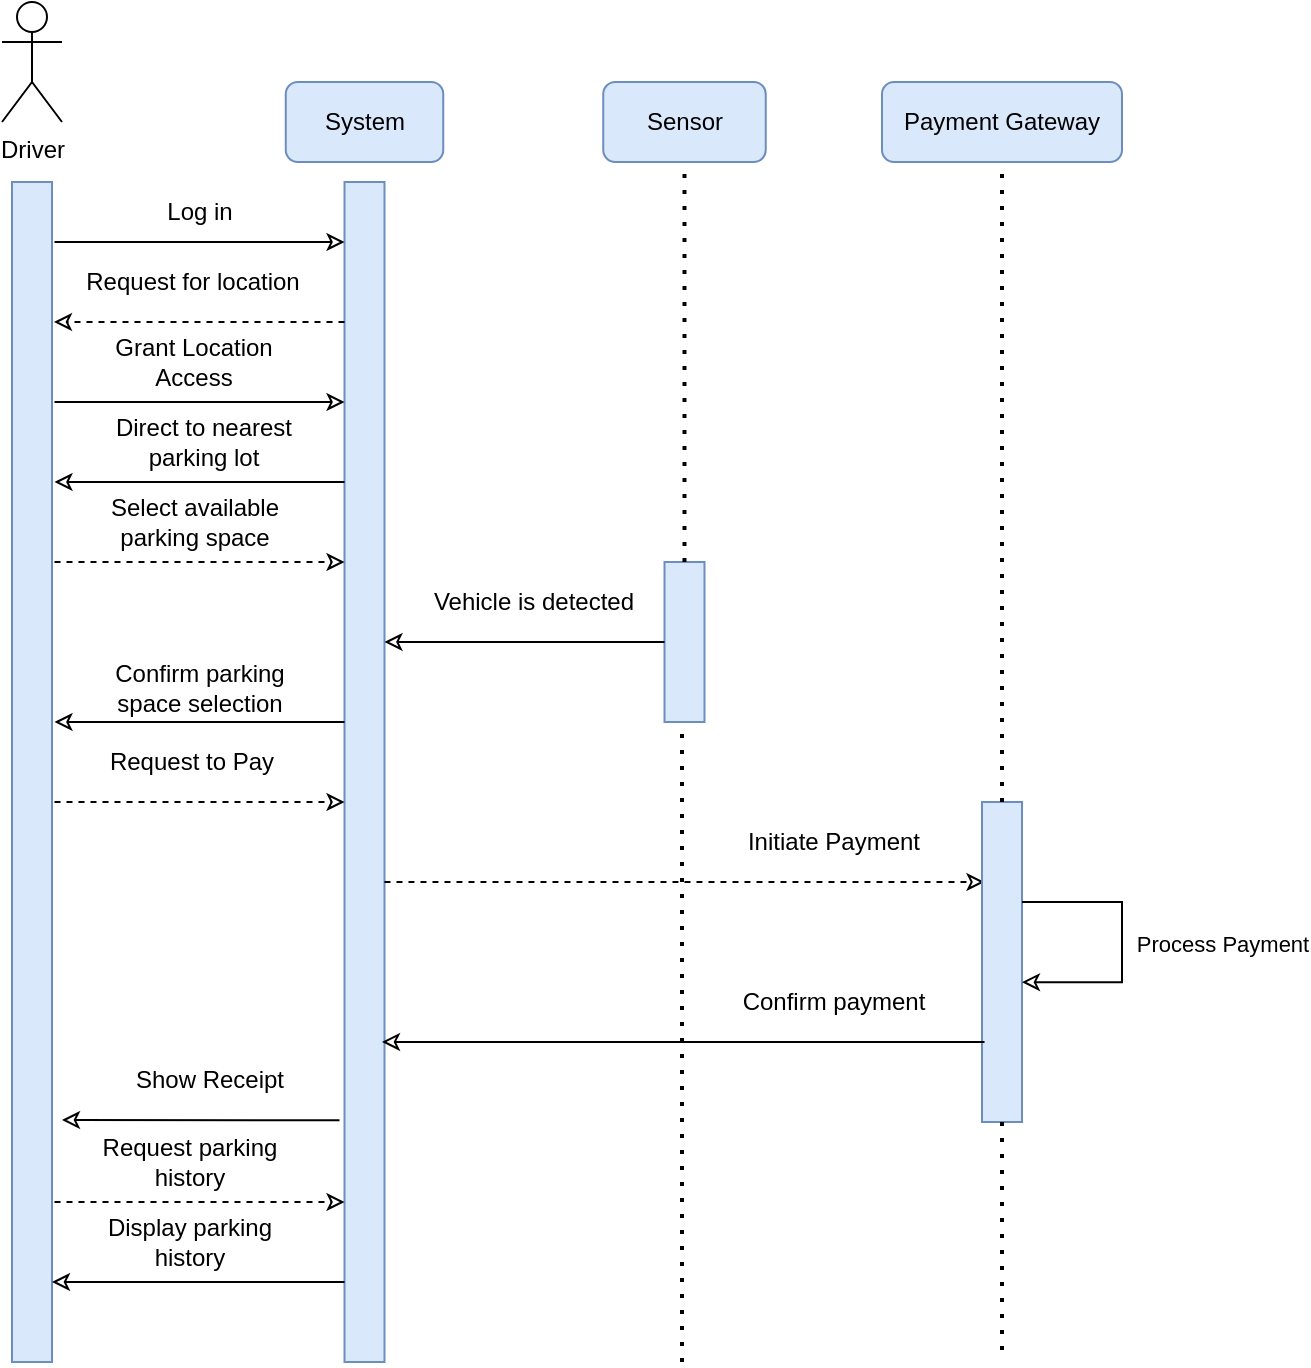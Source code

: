 <mxfile version="24.4.8" type="device">
  <diagram name="Page-1" id="memI8j1hN3fhaQ7Ew3Yc">
    <mxGraphModel dx="901" dy="527" grid="1" gridSize="10" guides="1" tooltips="1" connect="1" arrows="1" fold="1" page="1" pageScale="1" pageWidth="850" pageHeight="1100" math="0" shadow="0">
      <root>
        <mxCell id="0" />
        <mxCell id="1" parent="0" />
        <mxCell id="BC3UzYCGu2y5xeY3f77q-1" value="Driver" style="shape=umlActor;verticalLabelPosition=bottom;verticalAlign=top;html=1;outlineConnect=0;" parent="1" vertex="1">
          <mxGeometry x="80" y="40" width="30" height="60" as="geometry" />
        </mxCell>
        <mxCell id="BC3UzYCGu2y5xeY3f77q-2" value="" style="html=1;points=[[0,0,0,0,5],[0,1,0,0,-5],[1,0,0,0,5],[1,1,0,0,-5]];perimeter=orthogonalPerimeter;outlineConnect=0;targetShapes=umlLifeline;portConstraint=eastwest;newEdgeStyle={&quot;curved&quot;:0,&quot;rounded&quot;:0};fillColor=#dae8fc;strokeColor=#6c8ebf;" parent="1" vertex="1">
          <mxGeometry x="85" y="130" width="20" height="590" as="geometry" />
        </mxCell>
        <mxCell id="BC3UzYCGu2y5xeY3f77q-4" value="System" style="rounded=1;whiteSpace=wrap;html=1;fillColor=#dae8fc;strokeColor=#6c8ebf;" parent="1" vertex="1">
          <mxGeometry x="221.88" y="80" width="78.75" height="40" as="geometry" />
        </mxCell>
        <mxCell id="BC3UzYCGu2y5xeY3f77q-7" value="Sensor" style="rounded=1;whiteSpace=wrap;html=1;fillColor=#dae8fc;strokeColor=#6c8ebf;" parent="1" vertex="1">
          <mxGeometry x="380.62" y="80" width="81.25" height="40" as="geometry" />
        </mxCell>
        <mxCell id="BC3UzYCGu2y5xeY3f77q-8" value="Payment Gateway" style="rounded=1;whiteSpace=wrap;html=1;fillColor=#dae8fc;strokeColor=#6c8ebf;" parent="1" vertex="1">
          <mxGeometry x="520" y="80" width="120" height="40" as="geometry" />
        </mxCell>
        <mxCell id="BC3UzYCGu2y5xeY3f77q-28" value="" style="html=1;points=[[0,0,0,0,5],[0,1,0,0,-5],[1,0,0,0,5],[1,1,0,0,-5]];perimeter=orthogonalPerimeter;outlineConnect=0;targetShapes=umlLifeline;portConstraint=eastwest;newEdgeStyle={&quot;curved&quot;:0,&quot;rounded&quot;:0};fillColor=#dae8fc;strokeColor=#6c8ebf;" parent="1" vertex="1">
          <mxGeometry x="251.25" y="130" width="20" height="590" as="geometry" />
        </mxCell>
        <mxCell id="BC3UzYCGu2y5xeY3f77q-29" value="" style="endArrow=classic;html=1;rounded=0;endFill=0;" parent="1" target="BC3UzYCGu2y5xeY3f77q-28" edge="1">
          <mxGeometry width="50" height="50" relative="1" as="geometry">
            <mxPoint x="106.25" y="160" as="sourcePoint" />
            <mxPoint x="156.25" y="110" as="targetPoint" />
          </mxGeometry>
        </mxCell>
        <mxCell id="BC3UzYCGu2y5xeY3f77q-30" value="Log in" style="text;html=1;align=center;verticalAlign=middle;whiteSpace=wrap;rounded=0;" parent="1" vertex="1">
          <mxGeometry x="148.75" y="140" width="60" height="10" as="geometry" />
        </mxCell>
        <mxCell id="BC3UzYCGu2y5xeY3f77q-31" value="" style="endArrow=classic;html=1;rounded=0;endFill=0;dashed=1;" parent="1" source="BC3UzYCGu2y5xeY3f77q-28" edge="1">
          <mxGeometry width="50" height="50" relative="1" as="geometry">
            <mxPoint x="56.25" y="250" as="sourcePoint" />
            <mxPoint x="106" y="200" as="targetPoint" />
          </mxGeometry>
        </mxCell>
        <mxCell id="BC3UzYCGu2y5xeY3f77q-32" value="Request for location" style="text;html=1;align=center;verticalAlign=middle;whiteSpace=wrap;rounded=0;" parent="1" vertex="1">
          <mxGeometry x="118.75" y="170" width="112.5" height="20" as="geometry" />
        </mxCell>
        <mxCell id="BC3UzYCGu2y5xeY3f77q-33" value="" style="endArrow=classic;html=1;rounded=0;endFill=0;" parent="1" target="BC3UzYCGu2y5xeY3f77q-28" edge="1">
          <mxGeometry width="50" height="50" relative="1" as="geometry">
            <mxPoint x="106.25" y="240" as="sourcePoint" />
            <mxPoint x="211.25" y="240" as="targetPoint" />
          </mxGeometry>
        </mxCell>
        <mxCell id="BC3UzYCGu2y5xeY3f77q-34" value="Grant Location Access" style="text;html=1;align=center;verticalAlign=middle;whiteSpace=wrap;rounded=0;" parent="1" vertex="1">
          <mxGeometry x="126.25" y="210" width="100" height="20" as="geometry" />
        </mxCell>
        <mxCell id="BC3UzYCGu2y5xeY3f77q-35" value="" style="endArrow=classic;html=1;rounded=0;endFill=0;" parent="1" source="BC3UzYCGu2y5xeY3f77q-28" edge="1">
          <mxGeometry width="50" height="50" relative="1" as="geometry">
            <mxPoint x="211.25" y="280" as="sourcePoint" />
            <mxPoint x="106.25" y="280" as="targetPoint" />
          </mxGeometry>
        </mxCell>
        <mxCell id="BC3UzYCGu2y5xeY3f77q-36" value="Direct to nearest parking lot" style="text;html=1;align=center;verticalAlign=middle;whiteSpace=wrap;rounded=0;" parent="1" vertex="1">
          <mxGeometry x="126.25" y="250" width="110" height="20" as="geometry" />
        </mxCell>
        <mxCell id="BC3UzYCGu2y5xeY3f77q-37" value="" style="endArrow=classic;html=1;rounded=0;endFill=0;dashed=1;" parent="1" target="BC3UzYCGu2y5xeY3f77q-28" edge="1">
          <mxGeometry width="50" height="50" relative="1" as="geometry">
            <mxPoint x="106.25" y="320" as="sourcePoint" />
            <mxPoint x="211.25" y="320" as="targetPoint" />
          </mxGeometry>
        </mxCell>
        <mxCell id="BC3UzYCGu2y5xeY3f77q-38" value="Select available parking space" style="text;html=1;align=center;verticalAlign=middle;whiteSpace=wrap;rounded=0;" parent="1" vertex="1">
          <mxGeometry x="123.75" y="290" width="105" height="20" as="geometry" />
        </mxCell>
        <mxCell id="BC3UzYCGu2y5xeY3f77q-39" value="" style="endArrow=classic;html=1;rounded=0;endFill=0;" parent="1" edge="1">
          <mxGeometry width="50" height="50" relative="1" as="geometry">
            <mxPoint x="251.25" y="400" as="sourcePoint" />
            <mxPoint x="106.25" y="400" as="targetPoint" />
          </mxGeometry>
        </mxCell>
        <mxCell id="BC3UzYCGu2y5xeY3f77q-40" value="Confirm parking space selection" style="text;html=1;align=center;verticalAlign=middle;whiteSpace=wrap;rounded=0;" parent="1" vertex="1">
          <mxGeometry x="118.75" y="370" width="120" height="25" as="geometry" />
        </mxCell>
        <mxCell id="BC3UzYCGu2y5xeY3f77q-41" value="" style="endArrow=classic;html=1;rounded=0;endFill=0;dashed=1;" parent="1" target="BC3UzYCGu2y5xeY3f77q-28" edge="1">
          <mxGeometry width="50" height="50" relative="1" as="geometry">
            <mxPoint x="106.25" y="440" as="sourcePoint" />
            <mxPoint x="248.75" y="440" as="targetPoint" />
            <Array as="points">
              <mxPoint x="171.25" y="440" />
            </Array>
          </mxGeometry>
        </mxCell>
        <mxCell id="BC3UzYCGu2y5xeY3f77q-42" value="Request to Pay" style="text;html=1;align=center;verticalAlign=middle;whiteSpace=wrap;rounded=0;" parent="1" vertex="1">
          <mxGeometry x="120" y="410" width="110" height="20" as="geometry" />
        </mxCell>
        <mxCell id="BC3UzYCGu2y5xeY3f77q-43" value="" style="endArrow=classic;html=1;rounded=0;endFill=0;dashed=1;" parent="1" edge="1">
          <mxGeometry width="50" height="50" relative="1" as="geometry">
            <mxPoint x="106.25" y="640" as="sourcePoint" />
            <mxPoint x="251.25" y="640" as="targetPoint" />
          </mxGeometry>
        </mxCell>
        <mxCell id="BC3UzYCGu2y5xeY3f77q-44" value="Request parking history" style="text;html=1;align=center;verticalAlign=middle;whiteSpace=wrap;rounded=0;" parent="1" vertex="1">
          <mxGeometry x="128.75" y="610" width="90" height="20" as="geometry" />
        </mxCell>
        <mxCell id="BC3UzYCGu2y5xeY3f77q-45" value="" style="endArrow=classic;html=1;rounded=0;endFill=0;" parent="1" edge="1">
          <mxGeometry width="50" height="50" relative="1" as="geometry">
            <mxPoint x="251.25" y="680" as="sourcePoint" />
            <mxPoint x="105" y="680" as="targetPoint" />
          </mxGeometry>
        </mxCell>
        <mxCell id="BC3UzYCGu2y5xeY3f77q-46" value="Display parking history" style="text;html=1;align=center;verticalAlign=middle;whiteSpace=wrap;rounded=0;" parent="1" vertex="1">
          <mxGeometry x="123.75" y="650" width="100" height="20" as="geometry" />
        </mxCell>
        <mxCell id="BC3UzYCGu2y5xeY3f77q-52" value="" style="html=1;points=[[0,0,0,0,5],[0,1,0,0,-5],[1,0,0,0,5],[1,1,0,0,-5]];perimeter=orthogonalPerimeter;outlineConnect=0;targetShapes=umlLifeline;portConstraint=eastwest;newEdgeStyle={&quot;curved&quot;:0,&quot;rounded&quot;:0};fillColor=#dae8fc;strokeColor=#6c8ebf;" parent="1" vertex="1">
          <mxGeometry x="411.25" y="320" width="20" height="80" as="geometry" />
        </mxCell>
        <mxCell id="BC3UzYCGu2y5xeY3f77q-53" value="" style="endArrow=classic;html=1;rounded=0;endFill=0;" parent="1" edge="1">
          <mxGeometry width="50" height="50" relative="1" as="geometry">
            <mxPoint x="411.25" y="360" as="sourcePoint" />
            <mxPoint x="271.25" y="360" as="targetPoint" />
          </mxGeometry>
        </mxCell>
        <mxCell id="BC3UzYCGu2y5xeY3f77q-54" value="Vehicle is detected" style="text;html=1;align=center;verticalAlign=middle;whiteSpace=wrap;rounded=0;" parent="1" vertex="1">
          <mxGeometry x="291.25" y="330" width="110" height="20" as="geometry" />
        </mxCell>
        <mxCell id="BC3UzYCGu2y5xeY3f77q-55" value="" style="endArrow=classic;html=1;rounded=0;endFill=0;" parent="1" edge="1">
          <mxGeometry width="50" height="50" relative="1" as="geometry">
            <mxPoint x="248.75" y="599.13" as="sourcePoint" />
            <mxPoint x="110" y="599" as="targetPoint" />
          </mxGeometry>
        </mxCell>
        <mxCell id="BC3UzYCGu2y5xeY3f77q-56" value="Show Receipt" style="text;html=1;align=center;verticalAlign=middle;whiteSpace=wrap;rounded=0;" parent="1" vertex="1">
          <mxGeometry x="143.75" y="569.13" width="80" height="20" as="geometry" />
        </mxCell>
        <mxCell id="BC3UzYCGu2y5xeY3f77q-57" value="" style="endArrow=none;dashed=1;html=1;dashPattern=1 3;strokeWidth=2;rounded=0;entryX=0.5;entryY=1;entryDx=0;entryDy=0;" parent="1" source="BC3UzYCGu2y5xeY3f77q-52" target="BC3UzYCGu2y5xeY3f77q-7" edge="1">
          <mxGeometry width="50" height="50" relative="1" as="geometry">
            <mxPoint x="400" y="360" as="sourcePoint" />
            <mxPoint x="450" y="310" as="targetPoint" />
          </mxGeometry>
        </mxCell>
        <mxCell id="BC3UzYCGu2y5xeY3f77q-66" value="" style="endArrow=classic;html=1;rounded=0;endFill=0;dashed=1;" parent="1" edge="1">
          <mxGeometry width="50" height="50" relative="1" as="geometry">
            <mxPoint x="271.24" y="480" as="sourcePoint" />
            <mxPoint x="571.24" y="480" as="targetPoint" />
          </mxGeometry>
        </mxCell>
        <mxCell id="BC3UzYCGu2y5xeY3f77q-67" value="" style="html=1;points=[[0,0,0,0,5],[0,1,0,0,-5],[1,0,0,0,5],[1,1,0,0,-5]];perimeter=orthogonalPerimeter;outlineConnect=0;targetShapes=umlLifeline;portConstraint=eastwest;newEdgeStyle={&quot;curved&quot;:0,&quot;rounded&quot;:0};fillColor=#dae8fc;strokeColor=#6c8ebf;" parent="1" vertex="1">
          <mxGeometry x="570" y="440" width="20" height="160" as="geometry" />
        </mxCell>
        <mxCell id="BC3UzYCGu2y5xeY3f77q-68" value="Initiate Payment" style="text;html=1;align=center;verticalAlign=middle;whiteSpace=wrap;rounded=0;" parent="1" vertex="1">
          <mxGeometry x="441.25" y="450" width="110" height="20" as="geometry" />
        </mxCell>
        <mxCell id="BC3UzYCGu2y5xeY3f77q-69" value="" style="endArrow=classic;html=1;rounded=0;endFill=0;entryX=0.938;entryY=0.709;entryDx=0;entryDy=0;entryPerimeter=0;" parent="1" edge="1">
          <mxGeometry width="50" height="50" relative="1" as="geometry">
            <mxPoint x="571.25" y="560" as="sourcePoint" />
            <mxPoint x="270.01" y="559.95" as="targetPoint" />
          </mxGeometry>
        </mxCell>
        <mxCell id="BC3UzYCGu2y5xeY3f77q-70" value="Confirm payment" style="text;html=1;align=center;verticalAlign=middle;whiteSpace=wrap;rounded=0;" parent="1" vertex="1">
          <mxGeometry x="446.25" y="530" width="100" height="20" as="geometry" />
        </mxCell>
        <mxCell id="BC3UzYCGu2y5xeY3f77q-71" value="" style="endArrow=none;dashed=1;html=1;dashPattern=1 3;strokeWidth=2;rounded=0;entryX=0.5;entryY=1;entryDx=0;entryDy=0;" parent="1" source="BC3UzYCGu2y5xeY3f77q-67" target="BC3UzYCGu2y5xeY3f77q-8" edge="1">
          <mxGeometry width="50" height="50" relative="1" as="geometry">
            <mxPoint x="560" y="400" as="sourcePoint" />
            <mxPoint x="450" y="310" as="targetPoint" />
          </mxGeometry>
        </mxCell>
        <mxCell id="BC3UzYCGu2y5xeY3f77q-72" value="" style="endArrow=none;dashed=1;html=1;dashPattern=1 3;strokeWidth=2;rounded=0;" parent="1" target="BC3UzYCGu2y5xeY3f77q-52" edge="1">
          <mxGeometry width="50" height="50" relative="1" as="geometry">
            <mxPoint x="420" y="720" as="sourcePoint" />
            <mxPoint x="420" y="620" as="targetPoint" />
          </mxGeometry>
        </mxCell>
        <mxCell id="BC3UzYCGu2y5xeY3f77q-73" value="" style="endArrow=none;dashed=1;html=1;dashPattern=1 3;strokeWidth=2;rounded=0;" parent="1" edge="1">
          <mxGeometry width="50" height="50" relative="1" as="geometry">
            <mxPoint x="580" y="600" as="sourcePoint" />
            <mxPoint x="580" y="720" as="targetPoint" />
          </mxGeometry>
        </mxCell>
        <mxCell id="h0SUss_9J38BD0USiXjY-2" style="edgeStyle=elbowEdgeStyle;rounded=0;orthogonalLoop=1;jettySize=auto;elbow=horizontal;html=1;exitX=0.5;exitY=0;exitDx=0;exitDy=0;entryX=1;entryY=0.563;entryDx=0;entryDy=0;entryPerimeter=0;endArrow=classic;endFill=0;" edge="1" parent="1" target="BC3UzYCGu2y5xeY3f77q-67">
          <mxGeometry relative="1" as="geometry">
            <Array as="points">
              <mxPoint x="640" y="500" />
            </Array>
            <mxPoint x="590" y="490" as="sourcePoint" />
            <mxPoint x="590" y="510" as="targetPoint" />
          </mxGeometry>
        </mxCell>
        <mxCell id="h0SUss_9J38BD0USiXjY-3" value="Process Payment" style="edgeLabel;html=1;align=center;verticalAlign=middle;resizable=0;points=[];" vertex="1" connectable="0" parent="h0SUss_9J38BD0USiXjY-2">
          <mxGeometry x="0.003" y="8" relative="1" as="geometry">
            <mxPoint x="42" as="offset" />
          </mxGeometry>
        </mxCell>
      </root>
    </mxGraphModel>
  </diagram>
</mxfile>
